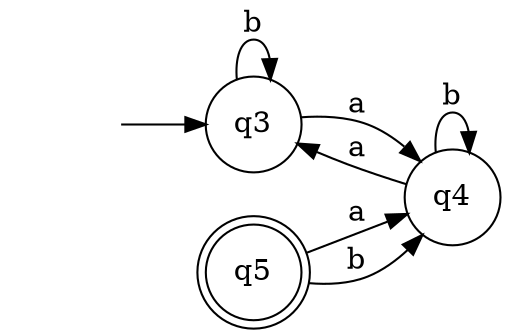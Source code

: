 digraph {
 rankdir="LR";
 start [style=filled,color=white, label = ""];
  q3[shape=circle];
  q4[shape=circle];
  q5[shape=doublecircle];
  start -> q3[label = ""];
  q3 -> q4[label = a];
  q3 -> q3[label = b];
  q4 -> q3[label = a];
  q4 -> q4[label = b];
  q5 -> q4[label = a];
  q5 -> q4[label = b];
}
